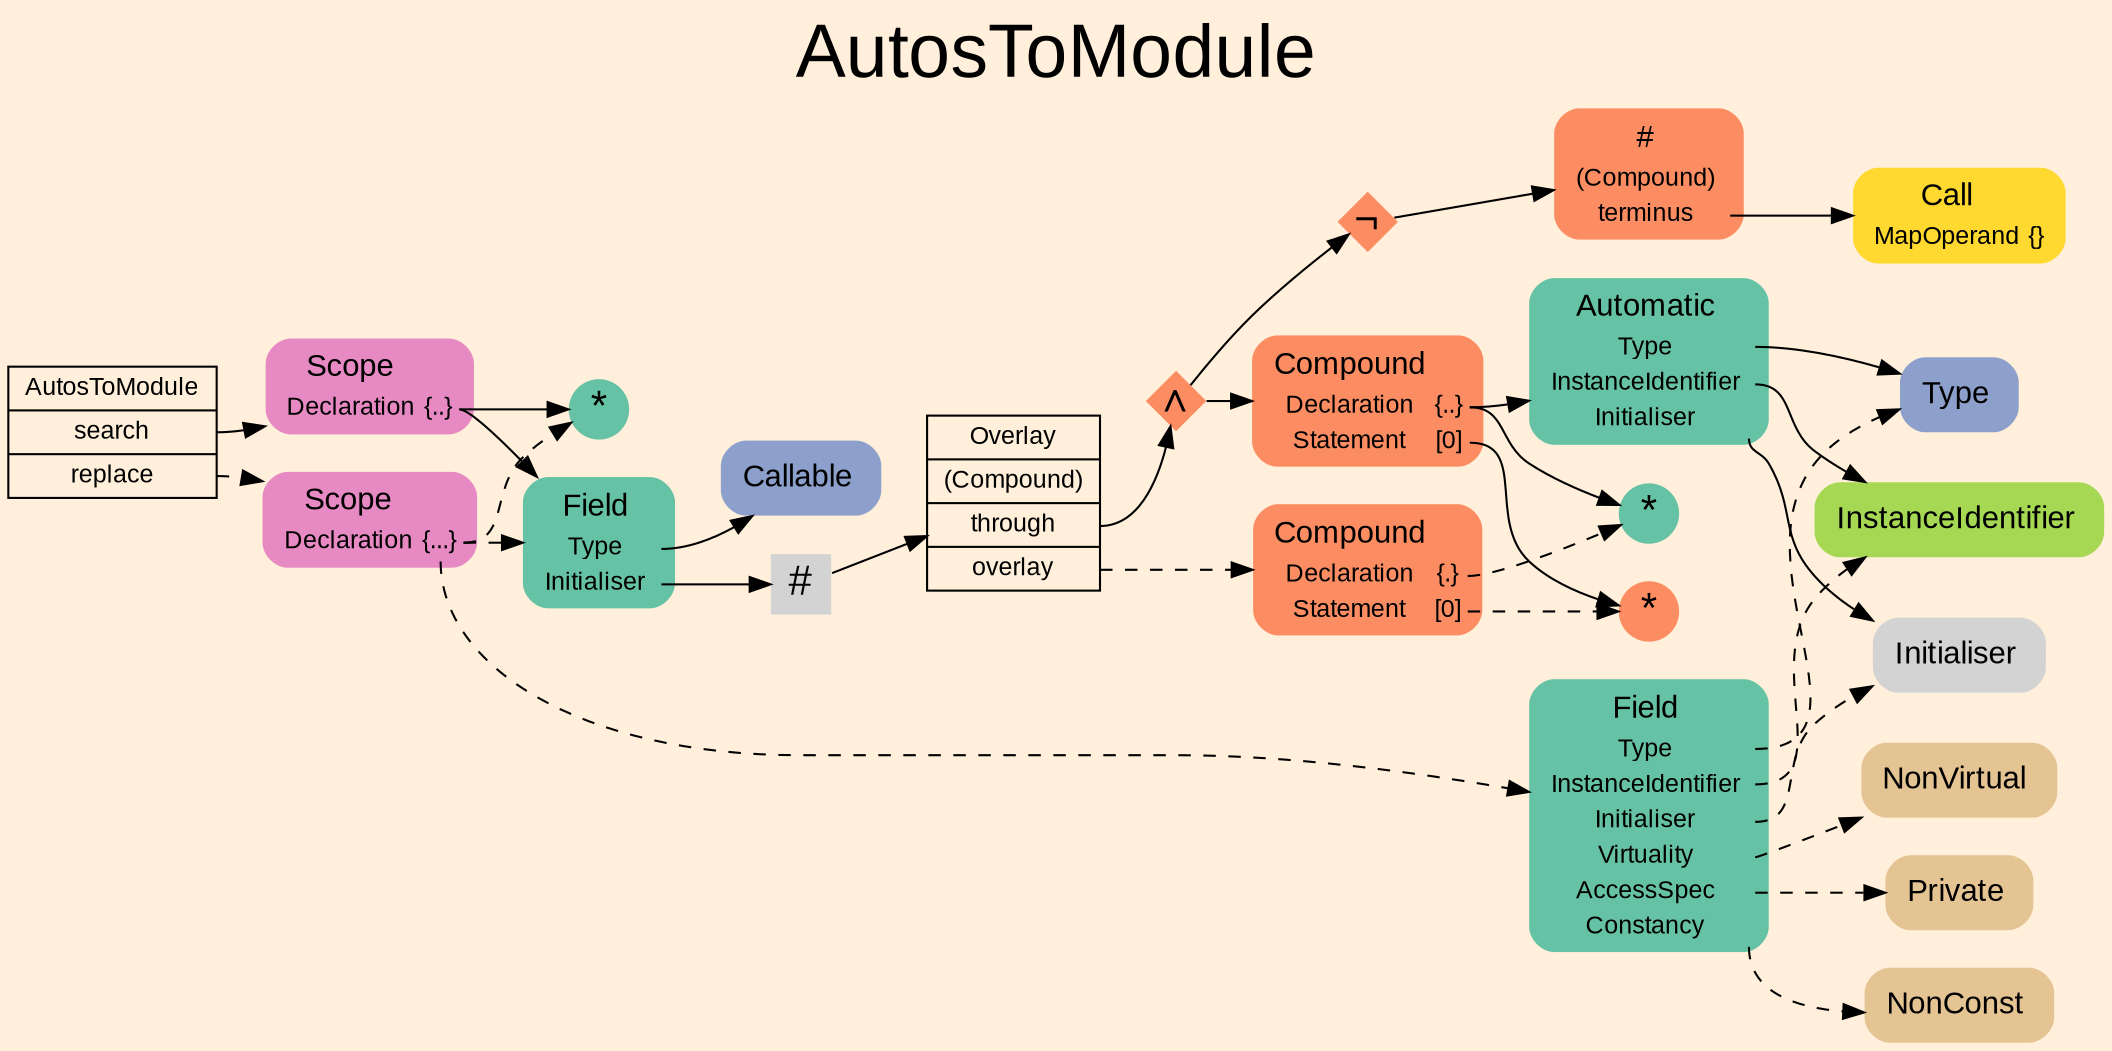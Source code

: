 digraph "AutosToModule" {
label = "AutosToModule"
labelloc = t
fontsize = "36"
graph [
    rankdir = "LR"
    ranksep = 0.3
    bgcolor = antiquewhite1
    color = black
    fontcolor = black
    fontname = "Arial"
];
node [
    fontname = "Arial"
];
edge [
    fontname = "Arial"
];

// -------------------- transformation figure --------------------
// -------- block CR#P31-0 ----------
"CR#P31-0" [
    shape = "record"
    fillcolor = antiquewhite1
    label = "<fixed> AutosToModule | <port0> search | <port1> replace"
    style = "filled"
    fontsize = "12"
    color = black
    fontcolor = black
];

"CR#P31-0":port0 -> "#B-2-478" [
    color = black
    fontcolor = black
];

"CR#P31-0":port1 -> "#B-2-479" [
    style="dashed"
    color = black
    fontcolor = black
];

// -------- block #B-2-478 ----------
"#B-2-478" [
    shape = "plaintext"
    fillcolor = "/set28/4"
    label = <<TABLE BORDER="0" CELLBORDER="0" CELLSPACING="0">
     <TR><TD><FONT POINT-SIZE="15.0">Scope</FONT></TD><TD></TD></TR>
     <TR><TD>Declaration</TD><TD PORT="port0">{..}</TD></TR>
    </TABLE>>
    style = "rounded,filled"
    fontsize = "12"
];

"#B-2-478":port0 -> "#B-2-480" [
    color = black
    fontcolor = black
];

"#B-2-478":port0 -> "#B-2-484" [
    color = black
    fontcolor = black
];

// -------- block #B-2-480 ----------
"#B-2-480" [
    shape = "circle"
    fillcolor = "/set28/1"
    label = <*>
    style = "filled"
    fontsize = "20"
    penwidth = 0.0
    fixedsize = true
    width = 0.4
    height = 0.4
];

// -------- block #B-2-484 ----------
"#B-2-484" [
    shape = "plaintext"
    fillcolor = "/set28/1"
    label = <<TABLE BORDER="0" CELLBORDER="0" CELLSPACING="0">
     <TR><TD><FONT POINT-SIZE="15.0">Field</FONT></TD><TD></TD></TR>
     <TR><TD>Type</TD><TD PORT="port0"></TD></TR>
     <TR><TD>Initialiser</TD><TD PORT="port1"></TD></TR>
    </TABLE>>
    style = "rounded,filled"
    fontsize = "12"
];

"#B-2-484":port0 -> "#B-2-486" [
    color = black
    fontcolor = black
];

"#B-2-484":port1 -> "#B-2-487" [
    color = black
    fontcolor = black
];

// -------- block #B-2-486 ----------
"#B-2-486" [
    shape = "plaintext"
    fillcolor = "/set28/3"
    label = <<TABLE BORDER="0" CELLBORDER="0" CELLSPACING="0">
     <TR><TD><FONT POINT-SIZE="15.0">Callable</FONT></TD><TD></TD></TR>
    </TABLE>>
    style = "rounded,filled"
    fontsize = "12"
];

// -------- block #B-2-487 ----------
"#B-2-487" [
    shape = "square"
    label = <#>
    style = "filled"
    fontsize = "20"
    penwidth = 0.0
    fixedsize = true
    width = 0.4
    height = 0.4
];

"#B-2-487" -> "#B-2-490" [
    color = black
    fontcolor = black
];

// -------- block #B-2-490 ----------
"#B-2-490" [
    shape = "record"
    fillcolor = antiquewhite1
    label = "<fixed> Overlay | <port0> (Compound) | <port1> through | <port2> overlay"
    style = "filled"
    fontsize = "12"
    color = black
    fontcolor = black
];

"#B-2-490":port1 -> "#B-2-495" [
    color = black
    fontcolor = black
];

"#B-2-490":port2 -> "#B-2-489" [
    style="dashed"
    color = black
    fontcolor = black
];

// -------- block #B-2-495 ----------
"#B-2-495" [
    shape = "diamond"
    fillcolor = "/set28/2"
    label = <∧>
    style = "filled"
    fontsize = "20"
    penwidth = 0.0
    fixedsize = true
    width = 0.4
    height = 0.4
];

"#B-2-495" -> "#B-2-496" [
    color = black
    fontcolor = black
];

"#B-2-495" -> "#B-2-488" [
    color = black
    fontcolor = black
];

// -------- block #B-2-496 ----------
"#B-2-496" [
    shape = "diamond"
    fillcolor = "/set28/2"
    label = <¬>
    style = "filled"
    fontsize = "20"
    penwidth = 0.0
    fixedsize = true
    width = 0.4
    height = 0.4
];

"#B-2-496" -> "#B-2-497" [
    color = black
    fontcolor = black
];

// -------- block #B-2-497 ----------
"#B-2-497" [
    shape = "plaintext"
    fillcolor = "/set28/2"
    label = <<TABLE BORDER="0" CELLBORDER="0" CELLSPACING="0">
     <TR><TD><FONT POINT-SIZE="15.0">#</FONT></TD><TD></TD></TR>
     <TR><TD>(Compound)</TD><TD PORT="port0"></TD></TR>
     <TR><TD>terminus</TD><TD PORT="port1"></TD></TR>
    </TABLE>>
    style = "rounded,filled"
    fontsize = "12"
];

"#B-2-497":port1 -> "#B-2-498" [
    color = black
    fontcolor = black
];

// -------- block #B-2-498 ----------
"#B-2-498" [
    shape = "plaintext"
    fillcolor = "/set28/6"
    label = <<TABLE BORDER="0" CELLBORDER="0" CELLSPACING="0">
     <TR><TD><FONT POINT-SIZE="15.0">Call</FONT></TD><TD></TD></TR>
     <TR><TD>MapOperand</TD><TD PORT="port0">{}</TD></TR>
    </TABLE>>
    style = "rounded,filled"
    fontsize = "12"
];

// -------- block #B-2-488 ----------
"#B-2-488" [
    shape = "plaintext"
    fillcolor = "/set28/2"
    label = <<TABLE BORDER="0" CELLBORDER="0" CELLSPACING="0">
     <TR><TD><FONT POINT-SIZE="15.0">Compound</FONT></TD><TD></TD></TR>
     <TR><TD>Declaration</TD><TD PORT="port0">{..}</TD></TR>
     <TR><TD>Statement</TD><TD PORT="port1">[0]</TD></TR>
    </TABLE>>
    style = "rounded,filled"
    fontsize = "12"
];

"#B-2-488":port0 -> "#B-2-481" [
    color = black
    fontcolor = black
];

"#B-2-488":port0 -> "#B-2-483" [
    color = black
    fontcolor = black
];

"#B-2-488":port1 -> "#B-2-482" [
    color = black
    fontcolor = black
];

// -------- block #B-2-481 ----------
"#B-2-481" [
    shape = "circle"
    fillcolor = "/set28/1"
    label = <*>
    style = "filled"
    fontsize = "20"
    penwidth = 0.0
    fixedsize = true
    width = 0.4
    height = 0.4
];

// -------- block #B-2-483 ----------
"#B-2-483" [
    shape = "plaintext"
    fillcolor = "/set28/1"
    label = <<TABLE BORDER="0" CELLBORDER="0" CELLSPACING="0">
     <TR><TD><FONT POINT-SIZE="15.0">Automatic</FONT></TD><TD></TD></TR>
     <TR><TD>Type</TD><TD PORT="port0"></TD></TR>
     <TR><TD>InstanceIdentifier</TD><TD PORT="port1"></TD></TR>
     <TR><TD>Initialiser</TD><TD PORT="port2"></TD></TR>
    </TABLE>>
    style = "rounded,filled"
    fontsize = "12"
];

"#B-2-483":port0 -> "#B-2-492" [
    color = black
    fontcolor = black
];

"#B-2-483":port1 -> "#B-2-493" [
    color = black
    fontcolor = black
];

"#B-2-483":port2 -> "#B-2-494" [
    color = black
    fontcolor = black
];

// -------- block #B-2-492 ----------
"#B-2-492" [
    shape = "plaintext"
    fillcolor = "/set28/3"
    label = <<TABLE BORDER="0" CELLBORDER="0" CELLSPACING="0">
     <TR><TD><FONT POINT-SIZE="15.0">Type</FONT></TD><TD></TD></TR>
    </TABLE>>
    style = "rounded,filled"
    fontsize = "12"
];

// -------- block #B-2-493 ----------
"#B-2-493" [
    shape = "plaintext"
    fillcolor = "/set28/5"
    label = <<TABLE BORDER="0" CELLBORDER="0" CELLSPACING="0">
     <TR><TD><FONT POINT-SIZE="15.0">InstanceIdentifier</FONT></TD><TD></TD></TR>
    </TABLE>>
    style = "rounded,filled"
    fontsize = "12"
];

// -------- block #B-2-494 ----------
"#B-2-494" [
    shape = "plaintext"
    label = <<TABLE BORDER="0" CELLBORDER="0" CELLSPACING="0">
     <TR><TD><FONT POINT-SIZE="15.0">Initialiser</FONT></TD><TD></TD></TR>
    </TABLE>>
    style = "rounded,filled"
    fontsize = "12"
];

// -------- block #B-2-482 ----------
"#B-2-482" [
    shape = "circle"
    fillcolor = "/set28/2"
    label = <*>
    style = "filled"
    fontsize = "20"
    penwidth = 0.0
    fixedsize = true
    width = 0.4
    height = 0.4
];

// -------- block #B-2-489 ----------
"#B-2-489" [
    shape = "plaintext"
    fillcolor = "/set28/2"
    label = <<TABLE BORDER="0" CELLBORDER="0" CELLSPACING="0">
     <TR><TD><FONT POINT-SIZE="15.0">Compound</FONT></TD><TD></TD></TR>
     <TR><TD>Declaration</TD><TD PORT="port0">{.}</TD></TR>
     <TR><TD>Statement</TD><TD PORT="port1">[0]</TD></TR>
    </TABLE>>
    style = "rounded,filled"
    fontsize = "12"
];

"#B-2-489":port0 -> "#B-2-481" [
    style="dashed"
    color = black
    fontcolor = black
];

"#B-2-489":port1 -> "#B-2-482" [
    style="dashed"
    color = black
    fontcolor = black
];

// -------- block #B-2-479 ----------
"#B-2-479" [
    shape = "plaintext"
    fillcolor = "/set28/4"
    label = <<TABLE BORDER="0" CELLBORDER="0" CELLSPACING="0">
     <TR><TD><FONT POINT-SIZE="15.0">Scope</FONT></TD><TD></TD></TR>
     <TR><TD>Declaration</TD><TD PORT="port0">{...}</TD></TR>
    </TABLE>>
    style = "rounded,filled"
    fontsize = "12"
];

"#B-2-479":port0 -> "#B-2-480" [
    style="dashed"
    color = black
    fontcolor = black
];

"#B-2-479":port0 -> "#B-2-484" [
    style="dashed"
    color = black
    fontcolor = black
];

"#B-2-479":port0 -> "#B-2-485" [
    style="dashed"
    color = black
    fontcolor = black
];

// -------- block #B-2-485 ----------
"#B-2-485" [
    shape = "plaintext"
    fillcolor = "/set28/1"
    label = <<TABLE BORDER="0" CELLBORDER="0" CELLSPACING="0">
     <TR><TD><FONT POINT-SIZE="15.0">Field</FONT></TD><TD></TD></TR>
     <TR><TD>Type</TD><TD PORT="port0"></TD></TR>
     <TR><TD>InstanceIdentifier</TD><TD PORT="port1"></TD></TR>
     <TR><TD>Initialiser</TD><TD PORT="port2"></TD></TR>
     <TR><TD>Virtuality</TD><TD PORT="port3"></TD></TR>
     <TR><TD>AccessSpec</TD><TD PORT="port4"></TD></TR>
     <TR><TD>Constancy</TD><TD PORT="port5"></TD></TR>
    </TABLE>>
    style = "rounded,filled"
    fontsize = "12"
];

"#B-2-485":port0 -> "#B-2-492" [
    style="dashed"
    color = black
    fontcolor = black
];

"#B-2-485":port1 -> "#B-2-493" [
    style="dashed"
    color = black
    fontcolor = black
];

"#B-2-485":port2 -> "#B-2-494" [
    style="dashed"
    color = black
    fontcolor = black
];

"#B-2-485":port3 -> "#B-2-499" [
    style="dashed"
    color = black
    fontcolor = black
];

"#B-2-485":port4 -> "#B-2-500" [
    style="dashed"
    color = black
    fontcolor = black
];

"#B-2-485":port5 -> "#B-2-501" [
    style="dashed"
    color = black
    fontcolor = black
];

// -------- block #B-2-499 ----------
"#B-2-499" [
    shape = "plaintext"
    fillcolor = "/set28/7"
    label = <<TABLE BORDER="0" CELLBORDER="0" CELLSPACING="0">
     <TR><TD><FONT POINT-SIZE="15.0">NonVirtual</FONT></TD><TD></TD></TR>
    </TABLE>>
    style = "rounded,filled"
    fontsize = "12"
];

// -------- block #B-2-500 ----------
"#B-2-500" [
    shape = "plaintext"
    fillcolor = "/set28/7"
    label = <<TABLE BORDER="0" CELLBORDER="0" CELLSPACING="0">
     <TR><TD><FONT POINT-SIZE="15.0">Private</FONT></TD><TD></TD></TR>
    </TABLE>>
    style = "rounded,filled"
    fontsize = "12"
];

// -------- block #B-2-501 ----------
"#B-2-501" [
    shape = "plaintext"
    fillcolor = "/set28/7"
    label = <<TABLE BORDER="0" CELLBORDER="0" CELLSPACING="0">
     <TR><TD><FONT POINT-SIZE="15.0">NonConst</FONT></TD><TD></TD></TR>
    </TABLE>>
    style = "rounded,filled"
    fontsize = "12"
];


}
